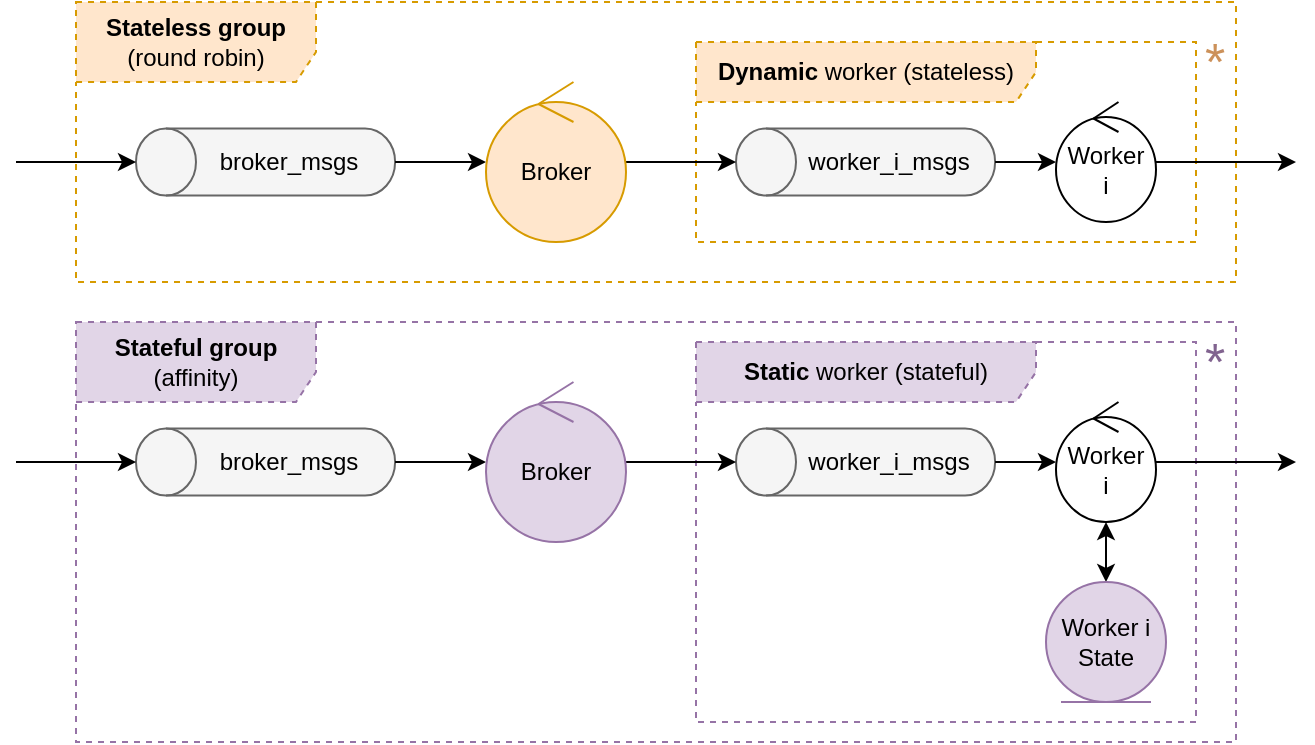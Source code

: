 <mxfile version="18.1.2" type="device"><diagram id="P4To3sTmkS4x6s7dX-67" name="Page-1"><mxGraphModel dx="1251" dy="654" grid="1" gridSize="10" guides="1" tooltips="1" connect="1" arrows="1" fold="0" page="1" pageScale="1" pageWidth="827" pageHeight="1169" math="0" shadow="0"><root><mxCell id="0"/><mxCell id="1" parent="0"/><mxCell id="FPhjs9AddGGJ9-TEVTqw-1" value="&lt;b&gt;Stateless group&lt;/b&gt;&lt;br&gt;(round robin)" style="shape=umlFrame;whiteSpace=wrap;html=1;dashed=1;fillColor=#ffe6cc;strokeColor=#d79b00;width=120;height=40;" parent="1" vertex="1"><mxGeometry x="40" y="80" width="580" height="140" as="geometry"/></mxCell><mxCell id="FPhjs9AddGGJ9-TEVTqw-108" value="&lt;b&gt;Dynamic&lt;/b&gt; worker (stateless)" style="shape=umlFrame;whiteSpace=wrap;html=1;dashed=1;fillColor=#ffe6cc;strokeColor=#d79b00;width=170;height=30;" parent="1" vertex="1"><mxGeometry x="350" y="100" width="250" height="100" as="geometry"/></mxCell><mxCell id="FPhjs9AddGGJ9-TEVTqw-109" value="&lt;b&gt;Stateful group &lt;/b&gt;(affinity)" style="shape=umlFrame;whiteSpace=wrap;html=1;dashed=1;fillColor=#e1d5e7;strokeColor=#9673a6;width=120;height=40;" parent="1" vertex="1"><mxGeometry x="40" y="240" width="580" height="210" as="geometry"/></mxCell><mxCell id="FPhjs9AddGGJ9-TEVTqw-131" value="&lt;b&gt;Static&lt;/b&gt;&amp;nbsp;worker (stateful)" style="shape=umlFrame;whiteSpace=wrap;html=1;dashed=1;fillColor=#e1d5e7;strokeColor=#9673a6;width=170;height=30;" parent="1" vertex="1"><mxGeometry x="350" y="250" width="250" height="190" as="geometry"/></mxCell><mxCell id="FPhjs9AddGGJ9-TEVTqw-26" style="edgeStyle=none;rounded=0;orthogonalLoop=1;jettySize=auto;html=1;startArrow=none;startFill=0;endArrow=classic;endFill=1;" parent="1" source="FPhjs9AddGGJ9-TEVTqw-152" edge="1"><mxGeometry relative="1" as="geometry"><mxPoint x="650" y="160" as="targetPoint"/><mxPoint x="590" y="160" as="sourcePoint"/></mxGeometry></mxCell><mxCell id="FPhjs9AddGGJ9-TEVTqw-47" value="" style="group" parent="1" vertex="1" connectable="0"><mxGeometry x="69.995" y="143.205" width="129.56" height="33.59" as="geometry"/></mxCell><mxCell id="FPhjs9AddGGJ9-TEVTqw-45" value="" style="shape=cylinder3;whiteSpace=wrap;html=1;boundedLbl=1;backgroundOutline=1;size=15;rotation=-90;fillColor=#f5f5f5;fontColor=#333333;strokeColor=#666666;" parent="FPhjs9AddGGJ9-TEVTqw-47" vertex="1"><mxGeometry x="47.985" y="-47.985" width="33.59" height="129.56" as="geometry"/></mxCell><mxCell id="FPhjs9AddGGJ9-TEVTqw-46" value="broker_msgs" style="text;html=1;align=center;verticalAlign=middle;resizable=0;points=[];autosize=1;strokeColor=none;fillColor=none;" parent="FPhjs9AddGGJ9-TEVTqw-47" vertex="1"><mxGeometry x="35.995" y="6.795" width="80" height="20" as="geometry"/></mxCell><mxCell id="FPhjs9AddGGJ9-TEVTqw-50" style="edgeStyle=orthogonalEdgeStyle;rounded=0;orthogonalLoop=1;jettySize=auto;html=1;fontSize=12;startArrow=none;startFill=0;endArrow=classic;endFill=1;" parent="1" source="FPhjs9AddGGJ9-TEVTqw-45" target="FPhjs9AddGGJ9-TEVTqw-132" edge="1"><mxGeometry relative="1" as="geometry"><mxPoint x="240" y="160" as="targetPoint"/></mxGeometry></mxCell><mxCell id="FPhjs9AddGGJ9-TEVTqw-51" value="" style="group" parent="1" vertex="1" connectable="0"><mxGeometry x="370.005" y="143.205" width="129.56" height="33.59" as="geometry"/></mxCell><mxCell id="FPhjs9AddGGJ9-TEVTqw-52" value="" style="shape=cylinder3;whiteSpace=wrap;html=1;boundedLbl=1;backgroundOutline=1;size=15;rotation=-90;fillColor=#f5f5f5;fontColor=#333333;strokeColor=#666666;" parent="FPhjs9AddGGJ9-TEVTqw-51" vertex="1"><mxGeometry x="47.985" y="-47.985" width="33.59" height="129.56" as="geometry"/></mxCell><mxCell id="FPhjs9AddGGJ9-TEVTqw-53" value="worker_i_msgs" style="text;html=1;align=center;verticalAlign=middle;resizable=0;points=[];autosize=1;strokeColor=none;fillColor=none;" parent="FPhjs9AddGGJ9-TEVTqw-51" vertex="1"><mxGeometry x="25.995" y="6.795" width="100" height="20" as="geometry"/></mxCell><mxCell id="FPhjs9AddGGJ9-TEVTqw-55" style="edgeStyle=orthogonalEdgeStyle;rounded=0;orthogonalLoop=1;jettySize=auto;html=1;fontSize=12;startArrow=none;startFill=0;endArrow=classic;endFill=1;" parent="1" source="FPhjs9AddGGJ9-TEVTqw-52" target="FPhjs9AddGGJ9-TEVTqw-152" edge="1"><mxGeometry relative="1" as="geometry"><mxPoint x="530" y="160" as="targetPoint"/></mxGeometry></mxCell><mxCell id="FPhjs9AddGGJ9-TEVTqw-62" style="edgeStyle=orthogonalEdgeStyle;rounded=0;orthogonalLoop=1;jettySize=auto;html=1;exitX=0.5;exitY=0;exitDx=0;exitDy=0;exitPerimeter=0;fontSize=12;startArrow=classic;startFill=1;endArrow=none;endFill=0;" parent="1" source="FPhjs9AddGGJ9-TEVTqw-45" edge="1"><mxGeometry relative="1" as="geometry"><mxPoint x="10" y="160" as="targetPoint"/></mxGeometry></mxCell><mxCell id="FPhjs9AddGGJ9-TEVTqw-111" style="edgeStyle=none;rounded=0;orthogonalLoop=1;jettySize=auto;html=1;startArrow=none;startFill=0;endArrow=classic;endFill=1;" parent="1" source="FPhjs9AddGGJ9-TEVTqw-143" edge="1"><mxGeometry relative="1" as="geometry"><mxPoint x="650" y="310" as="targetPoint"/><mxPoint x="590.0" y="310" as="sourcePoint"/></mxGeometry></mxCell><mxCell id="FPhjs9AddGGJ9-TEVTqw-116" value="" style="group" parent="1" vertex="1" connectable="0"><mxGeometry x="69.995" y="293.205" width="129.56" height="33.59" as="geometry"/></mxCell><mxCell id="FPhjs9AddGGJ9-TEVTqw-117" value="" style="shape=cylinder3;whiteSpace=wrap;html=1;boundedLbl=1;backgroundOutline=1;size=15;rotation=-90;fillColor=#f5f5f5;fontColor=#333333;strokeColor=#666666;" parent="FPhjs9AddGGJ9-TEVTqw-116" vertex="1"><mxGeometry x="47.985" y="-47.985" width="33.59" height="129.56" as="geometry"/></mxCell><mxCell id="FPhjs9AddGGJ9-TEVTqw-118" value="broker_msgs" style="text;html=1;align=center;verticalAlign=middle;resizable=0;points=[];autosize=1;strokeColor=none;fillColor=none;" parent="FPhjs9AddGGJ9-TEVTqw-116" vertex="1"><mxGeometry x="35.995" y="6.795" width="80" height="20" as="geometry"/></mxCell><mxCell id="FPhjs9AddGGJ9-TEVTqw-119" style="edgeStyle=orthogonalEdgeStyle;rounded=0;orthogonalLoop=1;jettySize=auto;html=1;fontSize=12;startArrow=none;startFill=0;endArrow=classic;endFill=1;" parent="1" source="FPhjs9AddGGJ9-TEVTqw-117" target="FPhjs9AddGGJ9-TEVTqw-139" edge="1"><mxGeometry relative="1" as="geometry"><mxPoint x="240" y="310.0" as="targetPoint"/></mxGeometry></mxCell><mxCell id="FPhjs9AddGGJ9-TEVTqw-120" value="" style="group" parent="1" vertex="1" connectable="0"><mxGeometry x="370.005" y="293.205" width="129.56" height="33.59" as="geometry"/></mxCell><mxCell id="FPhjs9AddGGJ9-TEVTqw-121" value="" style="shape=cylinder3;whiteSpace=wrap;html=1;boundedLbl=1;backgroundOutline=1;size=15;rotation=-90;fillColor=#f5f5f5;fontColor=#333333;strokeColor=#666666;" parent="FPhjs9AddGGJ9-TEVTqw-120" vertex="1"><mxGeometry x="47.985" y="-47.985" width="33.59" height="129.56" as="geometry"/></mxCell><mxCell id="FPhjs9AddGGJ9-TEVTqw-122" value="worker_i_msgs" style="text;html=1;align=center;verticalAlign=middle;resizable=0;points=[];autosize=1;strokeColor=none;fillColor=none;" parent="FPhjs9AddGGJ9-TEVTqw-120" vertex="1"><mxGeometry x="25.995" y="6.795" width="100" height="20" as="geometry"/></mxCell><mxCell id="FPhjs9AddGGJ9-TEVTqw-124" style="edgeStyle=orthogonalEdgeStyle;rounded=0;orthogonalLoop=1;jettySize=auto;html=1;fontSize=12;startArrow=none;startFill=0;endArrow=classic;endFill=1;" parent="1" source="FPhjs9AddGGJ9-TEVTqw-121" target="FPhjs9AddGGJ9-TEVTqw-143" edge="1"><mxGeometry relative="1" as="geometry"><mxPoint x="530" y="310" as="targetPoint"/></mxGeometry></mxCell><mxCell id="FPhjs9AddGGJ9-TEVTqw-129" style="edgeStyle=orthogonalEdgeStyle;rounded=0;orthogonalLoop=1;jettySize=auto;html=1;exitX=0.5;exitY=0;exitDx=0;exitDy=0;exitPerimeter=0;fontSize=12;startArrow=classic;startFill=1;endArrow=none;endFill=0;" parent="1" source="FPhjs9AddGGJ9-TEVTqw-117" edge="1"><mxGeometry relative="1" as="geometry"><mxPoint x="10" y="310" as="targetPoint"/></mxGeometry></mxCell><mxCell id="FPhjs9AddGGJ9-TEVTqw-134" style="edgeStyle=orthogonalEdgeStyle;rounded=0;orthogonalLoop=1;jettySize=auto;html=1;fontSize=12;fontColor=#000000;startArrow=none;startFill=0;endArrow=classic;endFill=1;" parent="1" source="FPhjs9AddGGJ9-TEVTqw-132" target="FPhjs9AddGGJ9-TEVTqw-52" edge="1"><mxGeometry relative="1" as="geometry"/></mxCell><mxCell id="FPhjs9AddGGJ9-TEVTqw-132" value="Broker" style="ellipse;shape=umlControl;whiteSpace=wrap;html=1;fontSize=12;fillColor=#ffe6cc;strokeColor=#d79b00;fontStyle=0" parent="1" vertex="1"><mxGeometry x="245" y="120" width="70" height="80" as="geometry"/></mxCell><mxCell id="FPhjs9AddGGJ9-TEVTqw-151" style="edgeStyle=orthogonalEdgeStyle;rounded=0;orthogonalLoop=1;jettySize=auto;html=1;fontSize=26;fontColor=#CC915A;startArrow=none;startFill=0;endArrow=classic;endFill=1;" parent="1" source="FPhjs9AddGGJ9-TEVTqw-139" target="FPhjs9AddGGJ9-TEVTqw-121" edge="1"><mxGeometry relative="1" as="geometry"/></mxCell><mxCell id="FPhjs9AddGGJ9-TEVTqw-139" value="Broker" style="ellipse;shape=umlControl;whiteSpace=wrap;html=1;fontSize=12;fillColor=#e1d5e7;strokeColor=#9673a6;fontStyle=0" parent="1" vertex="1"><mxGeometry x="245" y="270" width="70" height="80" as="geometry"/></mxCell><mxCell id="FPhjs9AddGGJ9-TEVTqw-147" style="edgeStyle=orthogonalEdgeStyle;rounded=0;orthogonalLoop=1;jettySize=auto;html=1;fontSize=12;fontColor=#000000;startArrow=classic;startFill=1;endArrow=classic;endFill=1;" parent="1" source="FPhjs9AddGGJ9-TEVTqw-143" target="FPhjs9AddGGJ9-TEVTqw-146" edge="1"><mxGeometry relative="1" as="geometry"/></mxCell><mxCell id="FPhjs9AddGGJ9-TEVTqw-143" value="Worker&lt;br&gt;i" style="ellipse;shape=umlControl;whiteSpace=wrap;html=1;fontSize=12;fontColor=#000000;" parent="1" vertex="1"><mxGeometry x="530" y="280" width="50" height="60" as="geometry"/></mxCell><mxCell id="FPhjs9AddGGJ9-TEVTqw-146" value="Worker i&lt;br&gt;State" style="ellipse;shape=umlEntity;whiteSpace=wrap;html=1;fontSize=12;fillColor=#e1d5e7;strokeColor=#9673a6;" parent="1" vertex="1"><mxGeometry x="525" y="370" width="60" height="60" as="geometry"/></mxCell><mxCell id="FPhjs9AddGGJ9-TEVTqw-150" value="&lt;font color=&quot;#cc915a&quot; style=&quot;font-size: 26px;&quot;&gt;*&lt;/font&gt;" style="text;html=1;align=center;verticalAlign=middle;resizable=0;points=[];autosize=1;strokeColor=none;fillColor=none;fontSize=12;fontColor=#000000;" parent="1" vertex="1"><mxGeometry x="594" y="100" width="30" height="20" as="geometry"/></mxCell><mxCell id="FPhjs9AddGGJ9-TEVTqw-152" value="Worker&lt;br&gt;i" style="ellipse;shape=umlControl;whiteSpace=wrap;html=1;fontSize=12;fontColor=#000000;" parent="1" vertex="1"><mxGeometry x="530" y="130" width="50" height="60" as="geometry"/></mxCell><mxCell id="FPhjs9AddGGJ9-TEVTqw-153" value="&lt;font color=&quot;#81638f&quot; style=&quot;font-size: 26px;&quot;&gt;*&lt;/font&gt;" style="text;html=1;align=center;verticalAlign=middle;resizable=0;points=[];autosize=1;strokeColor=none;fillColor=none;fontSize=12;fontColor=#000000;" parent="1" vertex="1"><mxGeometry x="594" y="250" width="30" height="20" as="geometry"/></mxCell></root></mxGraphModel></diagram></mxfile>